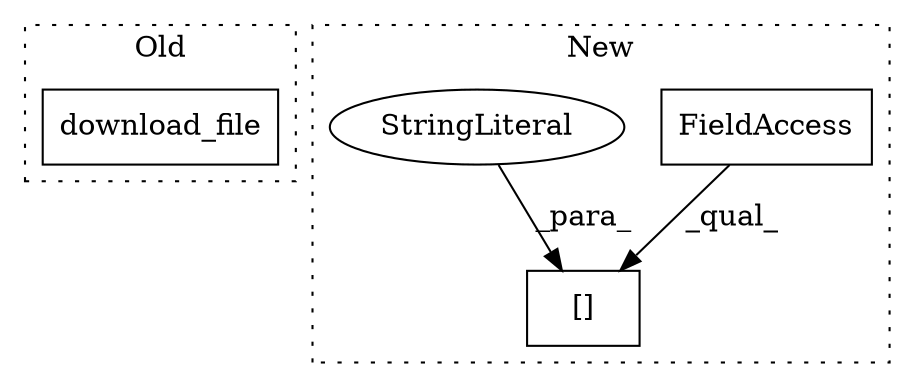 digraph G {
subgraph cluster0 {
1 [label="download_file" a="32" s="12667,12691" l="14,1" shape="box"];
label = "Old";
style="dotted";
}
subgraph cluster1 {
2 [label="[]" a="2" s="12354,12390" l="23,1" shape="box"];
3 [label="FieldAccess" a="22" s="12354" l="22" shape="box"];
4 [label="StringLiteral" a="45" s="12377" l="13" shape="ellipse"];
label = "New";
style="dotted";
}
3 -> 2 [label="_qual_"];
4 -> 2 [label="_para_"];
}